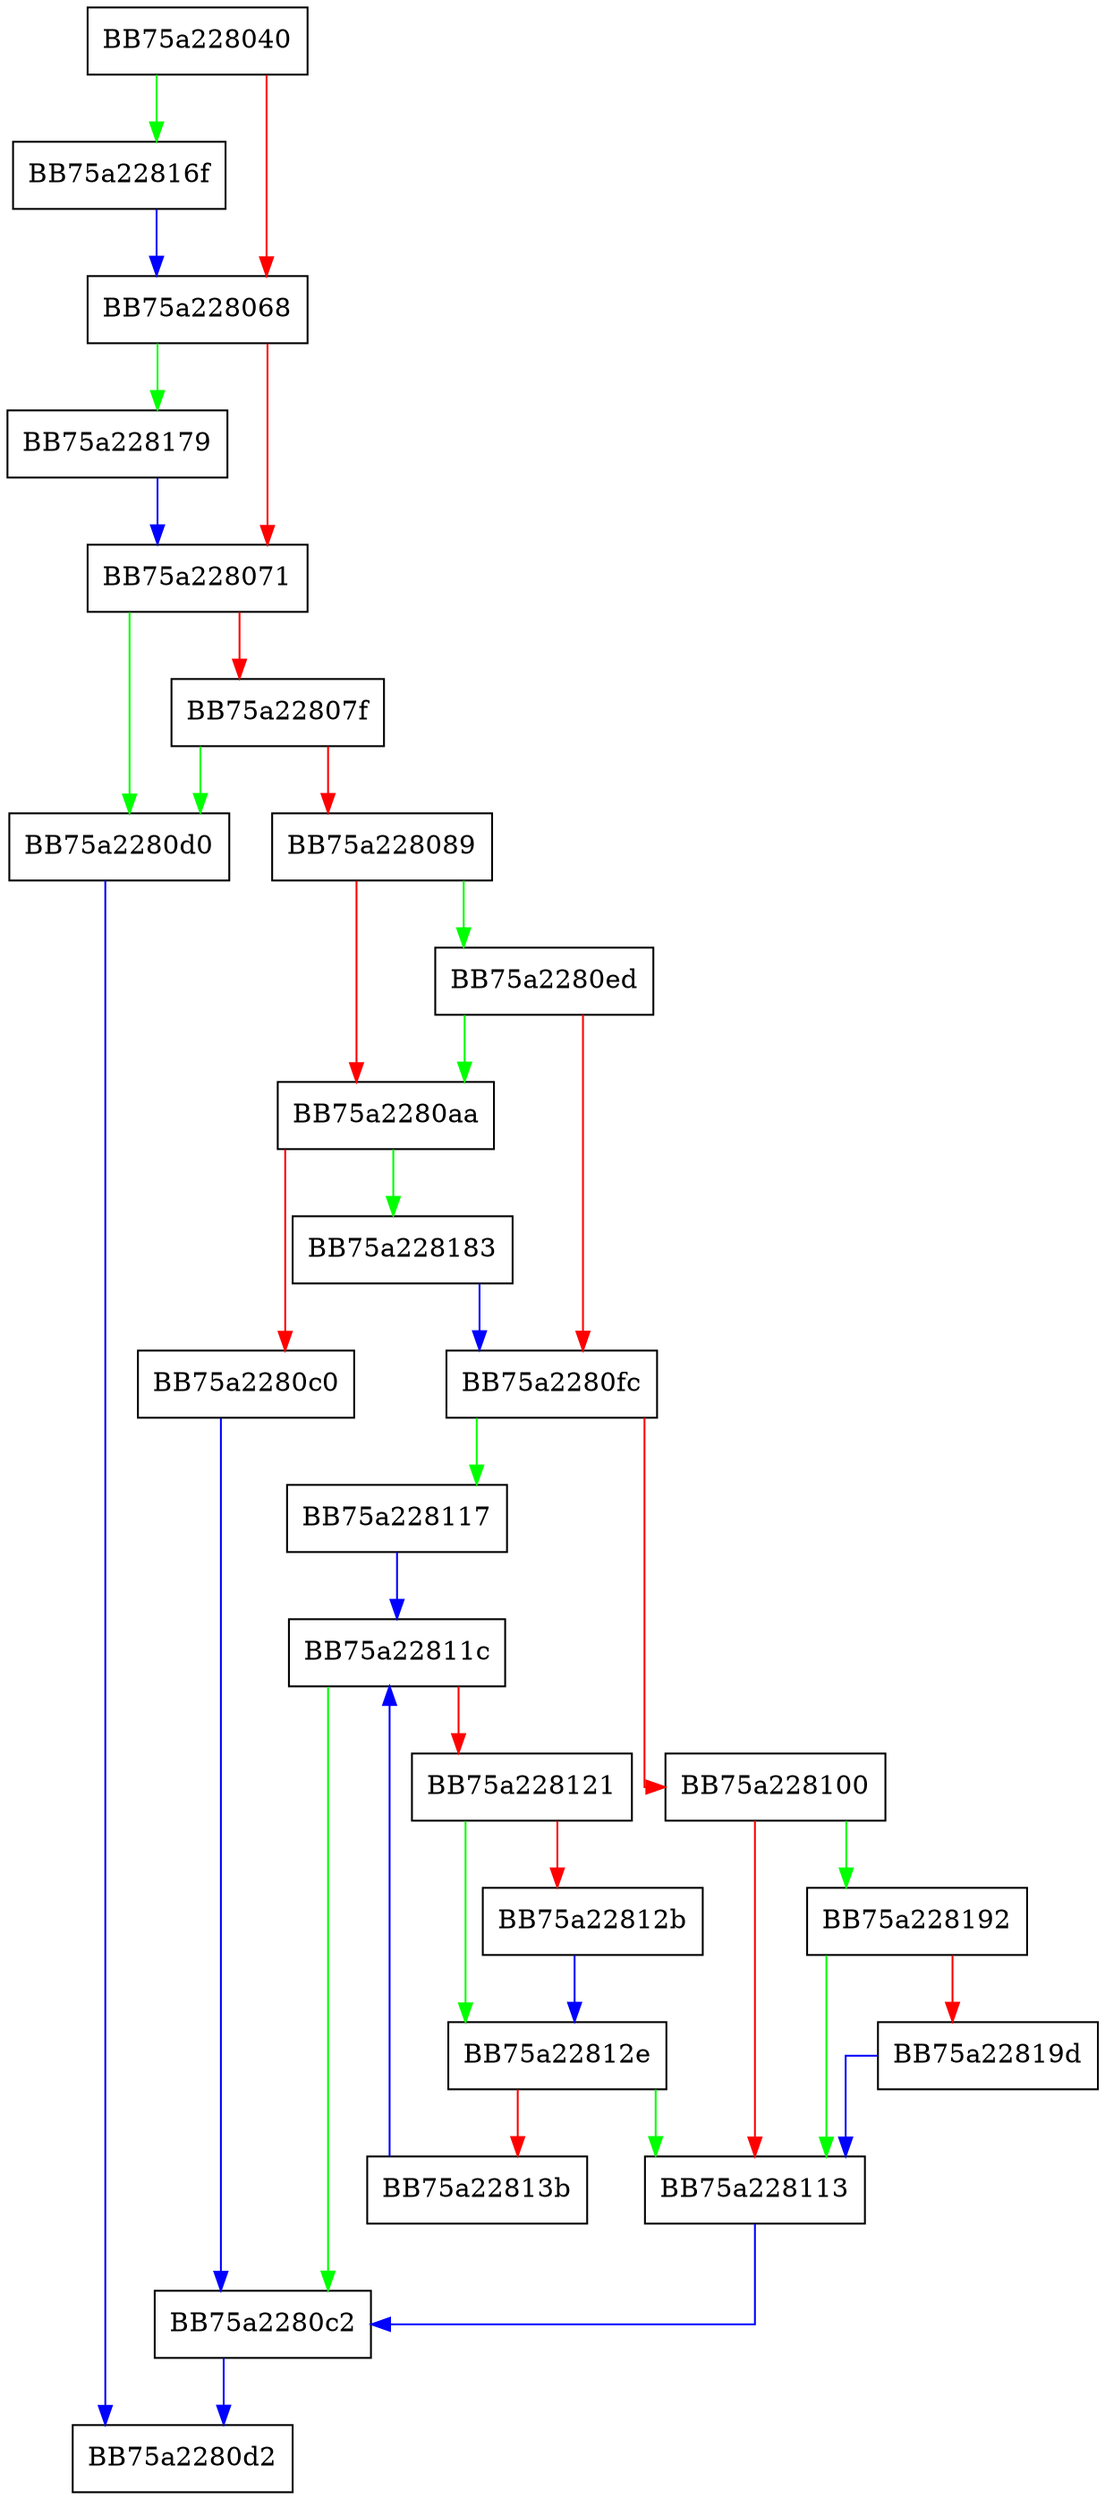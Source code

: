 digraph ExtractShortcutTargets {
  node [shape="box"];
  graph [splines=ortho];
  BB75a228040 -> BB75a22816f [color="green"];
  BB75a228040 -> BB75a228068 [color="red"];
  BB75a228068 -> BB75a228179 [color="green"];
  BB75a228068 -> BB75a228071 [color="red"];
  BB75a228071 -> BB75a2280d0 [color="green"];
  BB75a228071 -> BB75a22807f [color="red"];
  BB75a22807f -> BB75a2280d0 [color="green"];
  BB75a22807f -> BB75a228089 [color="red"];
  BB75a228089 -> BB75a2280ed [color="green"];
  BB75a228089 -> BB75a2280aa [color="red"];
  BB75a2280aa -> BB75a228183 [color="green"];
  BB75a2280aa -> BB75a2280c0 [color="red"];
  BB75a2280c0 -> BB75a2280c2 [color="blue"];
  BB75a2280c2 -> BB75a2280d2 [color="blue"];
  BB75a2280d0 -> BB75a2280d2 [color="blue"];
  BB75a2280ed -> BB75a2280aa [color="green"];
  BB75a2280ed -> BB75a2280fc [color="red"];
  BB75a2280fc -> BB75a228117 [color="green"];
  BB75a2280fc -> BB75a228100 [color="red"];
  BB75a228100 -> BB75a228192 [color="green"];
  BB75a228100 -> BB75a228113 [color="red"];
  BB75a228113 -> BB75a2280c2 [color="blue"];
  BB75a228117 -> BB75a22811c [color="blue"];
  BB75a22811c -> BB75a2280c2 [color="green"];
  BB75a22811c -> BB75a228121 [color="red"];
  BB75a228121 -> BB75a22812e [color="green"];
  BB75a228121 -> BB75a22812b [color="red"];
  BB75a22812b -> BB75a22812e [color="blue"];
  BB75a22812e -> BB75a228113 [color="green"];
  BB75a22812e -> BB75a22813b [color="red"];
  BB75a22813b -> BB75a22811c [color="blue"];
  BB75a22816f -> BB75a228068 [color="blue"];
  BB75a228179 -> BB75a228071 [color="blue"];
  BB75a228183 -> BB75a2280fc [color="blue"];
  BB75a228192 -> BB75a228113 [color="green"];
  BB75a228192 -> BB75a22819d [color="red"];
  BB75a22819d -> BB75a228113 [color="blue"];
}